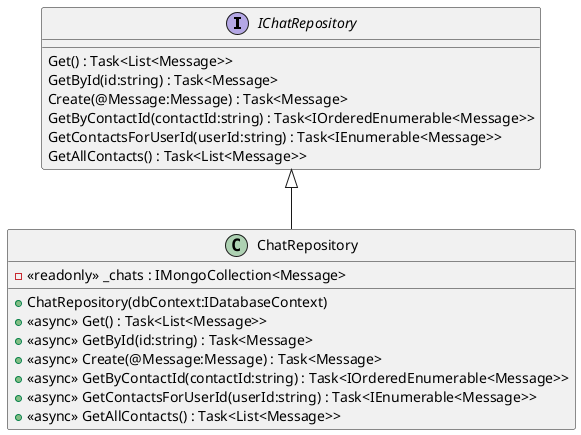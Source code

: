 @startuml
interface IChatRepository {
    Get() : Task<List<Message>>
    GetById(id:string) : Task<Message>
    Create(@Message:Message) : Task<Message>
    GetByContactId(contactId:string) : Task<IOrderedEnumerable<Message>>
    GetContactsForUserId(userId:string) : Task<IEnumerable<Message>>
    GetAllContacts() : Task<List<Message>>
}
class ChatRepository {
    - <<readonly>> _chats : IMongoCollection<Message>
    + ChatRepository(dbContext:IDatabaseContext)
    + <<async>> Get() : Task<List<Message>>
    + <<async>> GetById(id:string) : Task<Message>
    + <<async>> Create(@Message:Message) : Task<Message>
    + <<async>> GetByContactId(contactId:string) : Task<IOrderedEnumerable<Message>>
    + <<async>> GetContactsForUserId(userId:string) : Task<IEnumerable<Message>>
    + <<async>> GetAllContacts() : Task<List<Message>>
}
IChatRepository <|-- ChatRepository
@enduml
